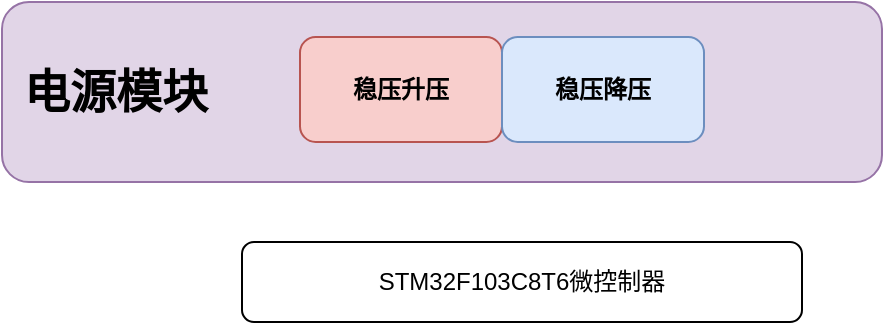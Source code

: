 <mxfile version="27.1.3">
  <diagram name="第 1 页" id="oimVrD2Q5sI-OtpYlPWk">
    <mxGraphModel dx="823" dy="574" grid="1" gridSize="10" guides="1" tooltips="1" connect="1" arrows="1" fold="1" page="1" pageScale="1" pageWidth="827" pageHeight="1169" math="0" shadow="0">
      <root>
        <mxCell id="0" />
        <mxCell id="1" parent="0" />
        <mxCell id="yz8o8m8Co_Lcj7NCytDr-1" value="&lt;font face=&quot;宋体&quot;&gt;&amp;nbsp; &amp;nbsp;&lt;b&gt;&lt;font style=&quot;font-size: 23px;&quot;&gt;电源模块&lt;/font&gt;&lt;/b&gt;&lt;/font&gt;" style="rounded=1;whiteSpace=wrap;html=1;align=left;fillColor=#e1d5e7;strokeColor=#9673a6;" vertex="1" parent="1">
          <mxGeometry x="160" y="40" width="440" height="90" as="geometry" />
        </mxCell>
        <mxCell id="yz8o8m8Co_Lcj7NCytDr-2" value="&lt;font face=&quot;宋体&quot;&gt;&lt;b&gt;稳压升压&lt;/b&gt;&lt;/font&gt;" style="rounded=1;whiteSpace=wrap;html=1;fillColor=#f8cecc;strokeColor=#b85450;" vertex="1" parent="1">
          <mxGeometry x="309" y="57.5" width="101" height="52.5" as="geometry" />
        </mxCell>
        <mxCell id="yz8o8m8Co_Lcj7NCytDr-3" value="&lt;font face=&quot;宋体&quot;&gt;&lt;b&gt;稳压降压&lt;/b&gt;&lt;/font&gt;" style="rounded=1;whiteSpace=wrap;html=1;fillColor=#dae8fc;strokeColor=#6c8ebf;" vertex="1" parent="1">
          <mxGeometry x="410" y="57.5" width="101" height="52.5" as="geometry" />
        </mxCell>
        <mxCell id="yz8o8m8Co_Lcj7NCytDr-4" value="STM32F103C8T6微控制器" style="rounded=1;whiteSpace=wrap;html=1;" vertex="1" parent="1">
          <mxGeometry x="280" y="160" width="280" height="40" as="geometry" />
        </mxCell>
      </root>
    </mxGraphModel>
  </diagram>
</mxfile>
